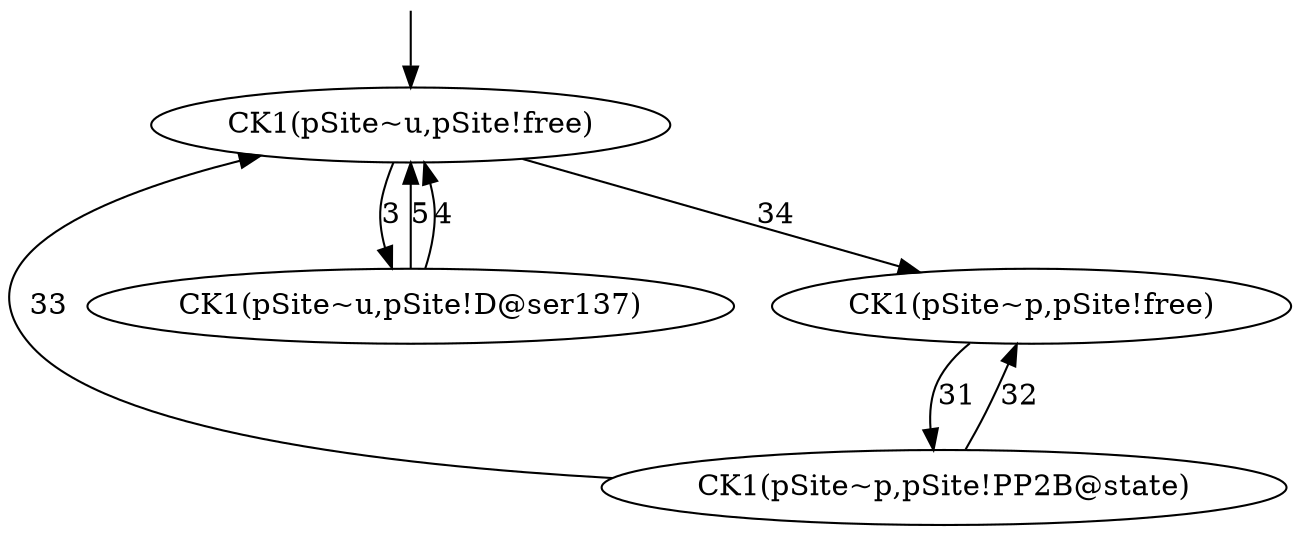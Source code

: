 digraph G{
"Init_83" [label="" style="invis" width="0px" height="0px"];
"Node_147" [label="CK1(pSite~p,pSite!PP2B@state)"];
"Node_85" [label="CK1(pSite~p,pSite!free)"];
"Node_146" [label="CK1(pSite~u,pSite!D@ser137)"];
"Node_83" [label="CK1(pSite~u,pSite!free)"];
"Node_83" -> "Node_85" [label="34"];
"Node_147" -> "Node_83" [label="33"];
"Node_147" -> "Node_85" [label="32"];
"Node_85" -> "Node_147" [label="31"];
"Node_146" -> "Node_83" [label="5"];
"Node_146" -> "Node_83" [label="4"];
"Node_83" -> "Node_146" [label="3"];
"Init_83" -> "Node_83" [label=""];
}
